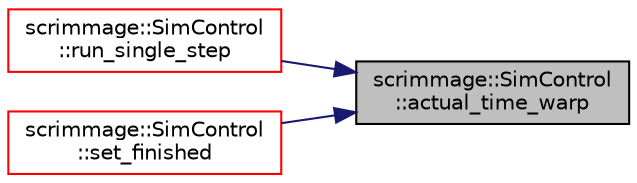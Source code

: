 digraph "scrimmage::SimControl::actual_time_warp"
{
 // LATEX_PDF_SIZE
  edge [fontname="Helvetica",fontsize="10",labelfontname="Helvetica",labelfontsize="10"];
  node [fontname="Helvetica",fontsize="10",shape=record];
  rankdir="RL";
  Node1 [label="scrimmage::SimControl\l::actual_time_warp",height=0.2,width=0.4,color="black", fillcolor="grey75", style="filled", fontcolor="black",tooltip="Get the actual time warp of the simulation."];
  Node1 -> Node2 [dir="back",color="midnightblue",fontsize="10",style="solid",fontname="Helvetica"];
  Node2 [label="scrimmage::SimControl\l::run_single_step",height=0.2,width=0.4,color="red", fillcolor="white", style="filled",URL="$classscrimmage_1_1SimControl.html#aa69c5c21ed532364b911e3a9a7234f65",tooltip="Runs the scrimmage simulation by a single time step."];
  Node1 -> Node8 [dir="back",color="midnightblue",fontsize="10",style="solid",fontname="Helvetica"];
  Node8 [label="scrimmage::SimControl\l::set_finished",height=0.2,width=0.4,color="red", fillcolor="white", style="filled",URL="$classscrimmage_1_1SimControl.html#aa862cddc564c4c3ac807bf22d6160f7e",tooltip=" "];
}

